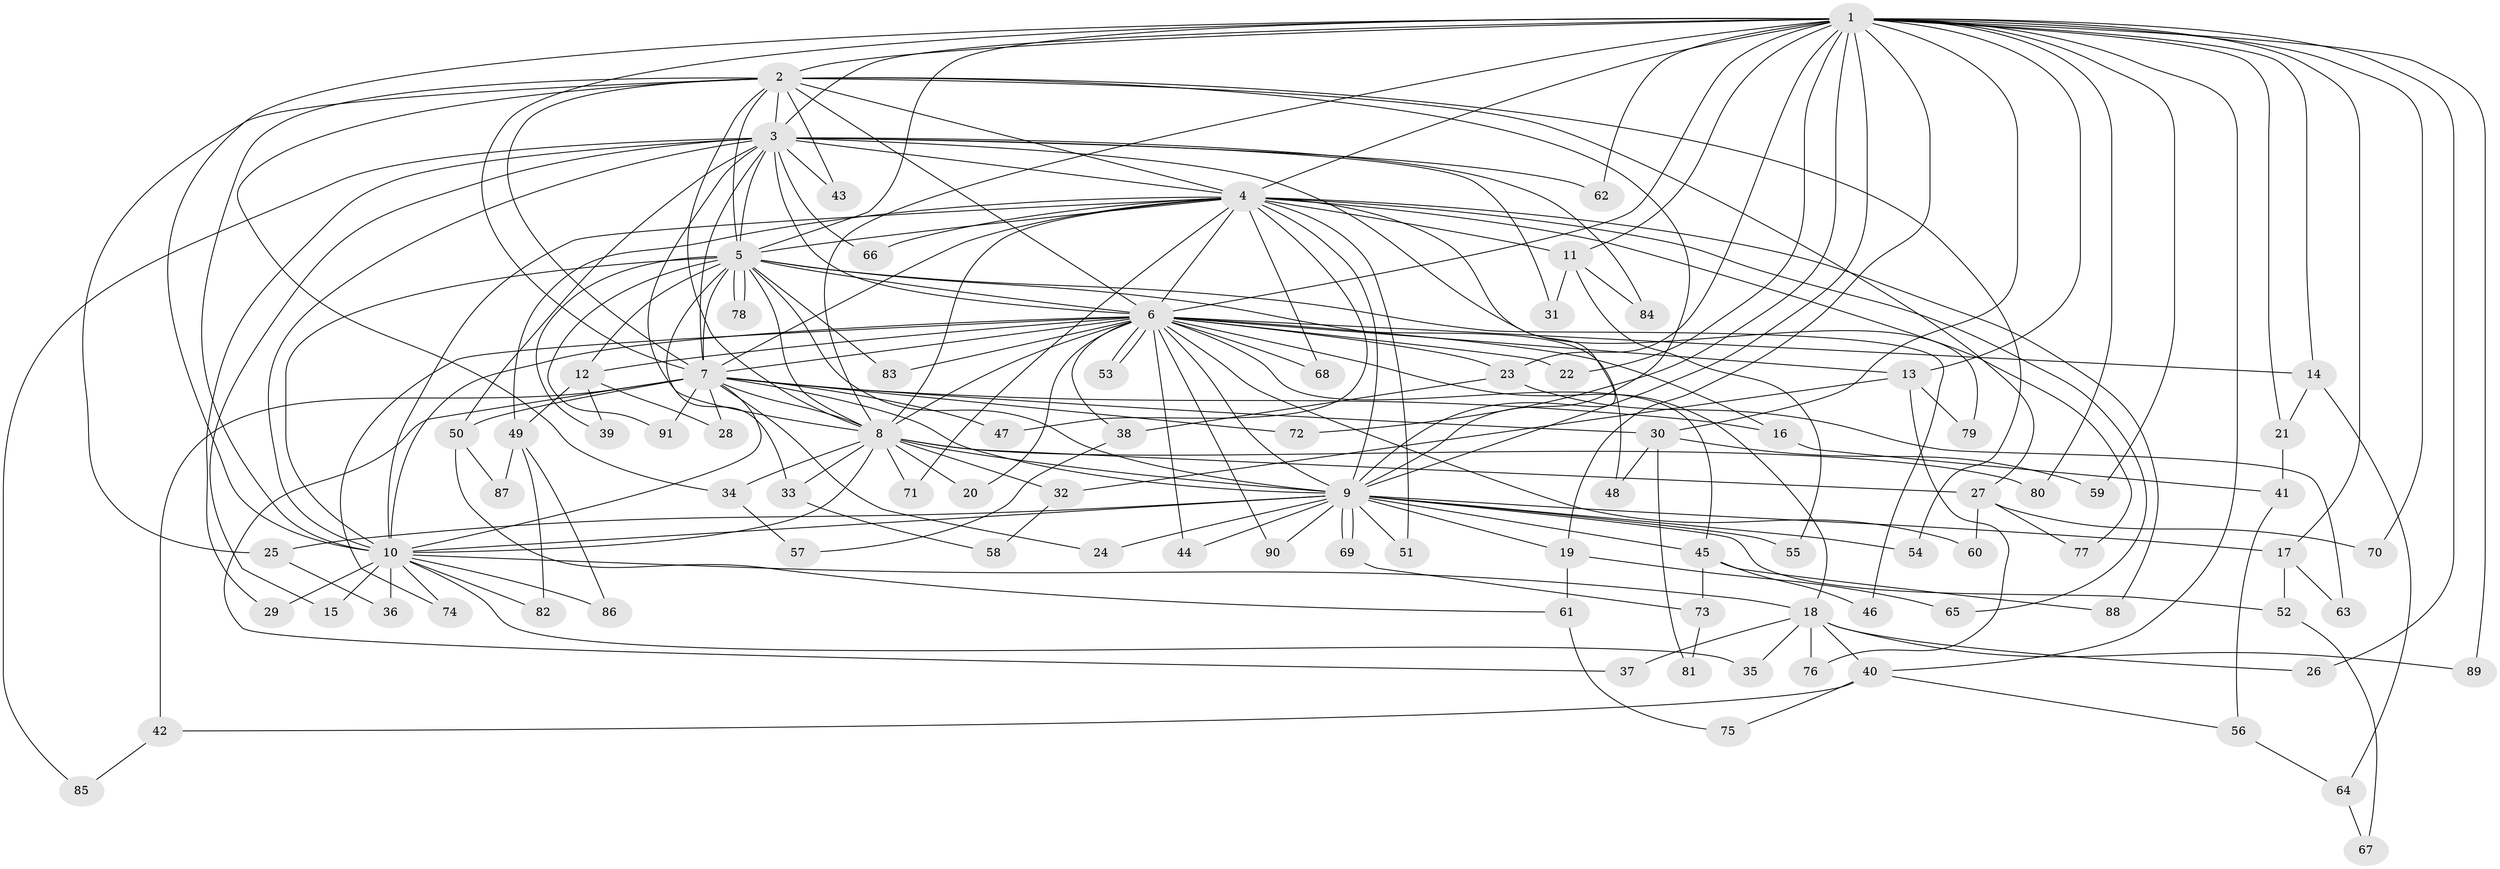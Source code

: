 // coarse degree distribution, {12: 0.043478260869565216, 19: 0.021739130434782608, 21: 0.043478260869565216, 11: 0.043478260869565216, 13: 0.021739130434782608, 14: 0.021739130434782608, 4: 0.08695652173913043, 8: 0.021739130434782608, 2: 0.5217391304347826, 5: 0.08695652173913043, 3: 0.043478260869565216, 1: 0.043478260869565216}
// Generated by graph-tools (version 1.1) at 2025/50/03/04/25 22:50:00]
// undirected, 91 vertices, 207 edges
graph export_dot {
  node [color=gray90,style=filled];
  1;
  2;
  3;
  4;
  5;
  6;
  7;
  8;
  9;
  10;
  11;
  12;
  13;
  14;
  15;
  16;
  17;
  18;
  19;
  20;
  21;
  22;
  23;
  24;
  25;
  26;
  27;
  28;
  29;
  30;
  31;
  32;
  33;
  34;
  35;
  36;
  37;
  38;
  39;
  40;
  41;
  42;
  43;
  44;
  45;
  46;
  47;
  48;
  49;
  50;
  51;
  52;
  53;
  54;
  55;
  56;
  57;
  58;
  59;
  60;
  61;
  62;
  63;
  64;
  65;
  66;
  67;
  68;
  69;
  70;
  71;
  72;
  73;
  74;
  75;
  76;
  77;
  78;
  79;
  80;
  81;
  82;
  83;
  84;
  85;
  86;
  87;
  88;
  89;
  90;
  91;
  1 -- 2;
  1 -- 3;
  1 -- 4;
  1 -- 5;
  1 -- 6;
  1 -- 7;
  1 -- 8;
  1 -- 9;
  1 -- 10;
  1 -- 11;
  1 -- 13;
  1 -- 14;
  1 -- 17;
  1 -- 19;
  1 -- 21;
  1 -- 22;
  1 -- 23;
  1 -- 26;
  1 -- 30;
  1 -- 40;
  1 -- 59;
  1 -- 62;
  1 -- 70;
  1 -- 72;
  1 -- 80;
  1 -- 89;
  2 -- 3;
  2 -- 4;
  2 -- 5;
  2 -- 6;
  2 -- 7;
  2 -- 8;
  2 -- 9;
  2 -- 10;
  2 -- 25;
  2 -- 27;
  2 -- 34;
  2 -- 43;
  2 -- 54;
  3 -- 4;
  3 -- 5;
  3 -- 6;
  3 -- 7;
  3 -- 8;
  3 -- 9;
  3 -- 10;
  3 -- 15;
  3 -- 29;
  3 -- 31;
  3 -- 43;
  3 -- 50;
  3 -- 62;
  3 -- 66;
  3 -- 84;
  3 -- 85;
  4 -- 5;
  4 -- 6;
  4 -- 7;
  4 -- 8;
  4 -- 9;
  4 -- 10;
  4 -- 11;
  4 -- 47;
  4 -- 49;
  4 -- 51;
  4 -- 65;
  4 -- 66;
  4 -- 68;
  4 -- 71;
  4 -- 77;
  4 -- 79;
  4 -- 88;
  5 -- 6;
  5 -- 7;
  5 -- 8;
  5 -- 9;
  5 -- 10;
  5 -- 12;
  5 -- 33;
  5 -- 39;
  5 -- 46;
  5 -- 48;
  5 -- 78;
  5 -- 78;
  5 -- 83;
  5 -- 91;
  6 -- 7;
  6 -- 8;
  6 -- 9;
  6 -- 10;
  6 -- 12;
  6 -- 13;
  6 -- 14;
  6 -- 16;
  6 -- 18;
  6 -- 20;
  6 -- 22;
  6 -- 23;
  6 -- 38;
  6 -- 44;
  6 -- 45;
  6 -- 53;
  6 -- 53;
  6 -- 60;
  6 -- 68;
  6 -- 74;
  6 -- 83;
  6 -- 90;
  7 -- 8;
  7 -- 9;
  7 -- 10;
  7 -- 16;
  7 -- 24;
  7 -- 28;
  7 -- 30;
  7 -- 37;
  7 -- 42;
  7 -- 47;
  7 -- 50;
  7 -- 72;
  7 -- 91;
  8 -- 9;
  8 -- 10;
  8 -- 20;
  8 -- 27;
  8 -- 32;
  8 -- 33;
  8 -- 34;
  8 -- 71;
  8 -- 80;
  9 -- 10;
  9 -- 17;
  9 -- 19;
  9 -- 24;
  9 -- 25;
  9 -- 44;
  9 -- 45;
  9 -- 51;
  9 -- 52;
  9 -- 54;
  9 -- 55;
  9 -- 69;
  9 -- 69;
  9 -- 90;
  10 -- 15;
  10 -- 18;
  10 -- 29;
  10 -- 35;
  10 -- 36;
  10 -- 74;
  10 -- 82;
  10 -- 86;
  11 -- 31;
  11 -- 55;
  11 -- 84;
  12 -- 28;
  12 -- 39;
  12 -- 49;
  13 -- 32;
  13 -- 76;
  13 -- 79;
  14 -- 21;
  14 -- 64;
  16 -- 41;
  17 -- 52;
  17 -- 63;
  18 -- 26;
  18 -- 35;
  18 -- 37;
  18 -- 40;
  18 -- 76;
  18 -- 89;
  19 -- 61;
  19 -- 65;
  21 -- 41;
  23 -- 38;
  23 -- 63;
  25 -- 36;
  27 -- 60;
  27 -- 70;
  27 -- 77;
  30 -- 48;
  30 -- 59;
  30 -- 81;
  32 -- 58;
  33 -- 58;
  34 -- 57;
  38 -- 57;
  40 -- 42;
  40 -- 56;
  40 -- 75;
  41 -- 56;
  42 -- 85;
  45 -- 46;
  45 -- 73;
  45 -- 88;
  49 -- 82;
  49 -- 86;
  49 -- 87;
  50 -- 61;
  50 -- 87;
  52 -- 67;
  56 -- 64;
  61 -- 75;
  64 -- 67;
  69 -- 73;
  73 -- 81;
}
